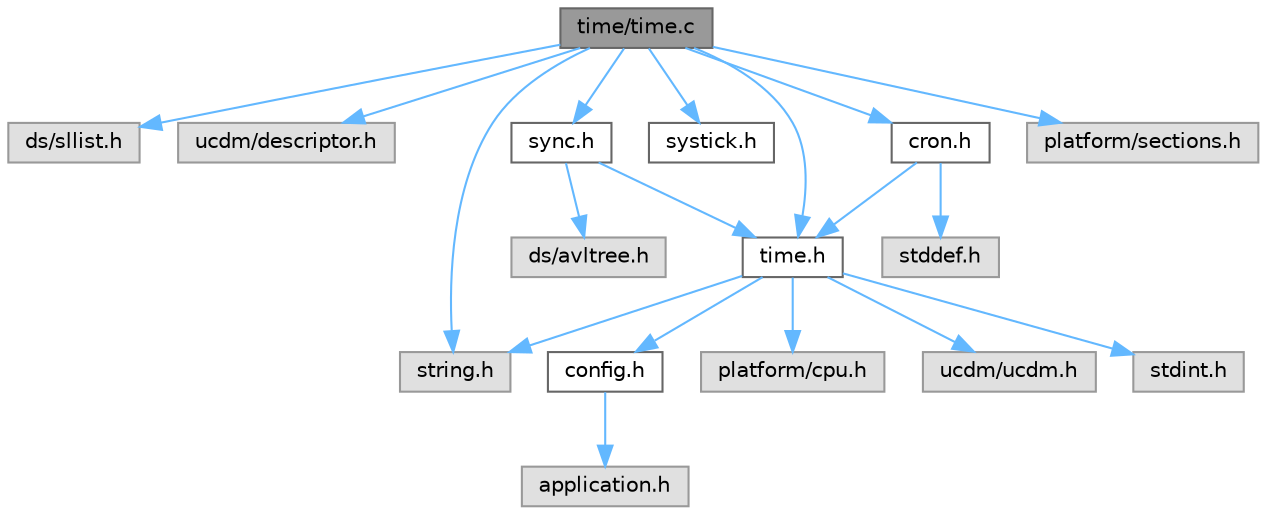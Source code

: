 digraph "time/time.c"
{
 // INTERACTIVE_SVG=YES
 // LATEX_PDF_SIZE
  bgcolor="transparent";
  edge [fontname=Helvetica,fontsize=10,labelfontname=Helvetica,labelfontsize=10];
  node [fontname=Helvetica,fontsize=10,shape=box,height=0.2,width=0.4];
  Node1 [id="Node000001",label="time/time.c",height=0.2,width=0.4,color="gray40", fillcolor="grey60", style="filled", fontcolor="black",tooltip="Time related function implementations."];
  Node1 -> Node2 [id="edge1_Node000001_Node000002",color="steelblue1",style="solid",tooltip=" "];
  Node2 [id="Node000002",label="ds/sllist.h",height=0.2,width=0.4,color="grey60", fillcolor="#E0E0E0", style="filled",tooltip=" "];
  Node1 -> Node3 [id="edge2_Node000001_Node000003",color="steelblue1",style="solid",tooltip=" "];
  Node3 [id="Node000003",label="ucdm/descriptor.h",height=0.2,width=0.4,color="grey60", fillcolor="#E0E0E0", style="filled",tooltip=" "];
  Node1 -> Node4 [id="edge3_Node000001_Node000004",color="steelblue1",style="solid",tooltip=" "];
  Node4 [id="Node000004",label="string.h",height=0.2,width=0.4,color="grey60", fillcolor="#E0E0E0", style="filled",tooltip=" "];
  Node1 -> Node5 [id="edge4_Node000001_Node000005",color="steelblue1",style="solid",tooltip=" "];
  Node5 [id="Node000005",label="time.h",height=0.2,width=0.4,color="grey40", fillcolor="white", style="filled",URL="$time_8h.html",tooltip="Time related functions for embebedded systems."];
  Node5 -> Node6 [id="edge5_Node000005_Node000006",color="steelblue1",style="solid",tooltip=" "];
  Node6 [id="Node000006",label="stdint.h",height=0.2,width=0.4,color="grey60", fillcolor="#E0E0E0", style="filled",tooltip=" "];
  Node5 -> Node4 [id="edge6_Node000005_Node000004",color="steelblue1",style="solid",tooltip=" "];
  Node5 -> Node7 [id="edge7_Node000005_Node000007",color="steelblue1",style="solid",tooltip=" "];
  Node7 [id="Node000007",label="config.h",height=0.2,width=0.4,color="grey40", fillcolor="white", style="filled",URL="$config_8h.html",tooltip=" "];
  Node7 -> Node8 [id="edge8_Node000007_Node000008",color="steelblue1",style="solid",tooltip=" "];
  Node8 [id="Node000008",label="application.h",height=0.2,width=0.4,color="grey60", fillcolor="#E0E0E0", style="filled",tooltip=" "];
  Node5 -> Node9 [id="edge9_Node000005_Node000009",color="steelblue1",style="solid",tooltip=" "];
  Node9 [id="Node000009",label="platform/cpu.h",height=0.2,width=0.4,color="grey60", fillcolor="#E0E0E0", style="filled",tooltip=" "];
  Node5 -> Node10 [id="edge10_Node000005_Node000010",color="steelblue1",style="solid",tooltip=" "];
  Node10 [id="Node000010",label="ucdm/ucdm.h",height=0.2,width=0.4,color="grey60", fillcolor="#E0E0E0", style="filled",tooltip=" "];
  Node1 -> Node11 [id="edge11_Node000001_Node000011",color="steelblue1",style="solid",tooltip=" "];
  Node11 [id="Node000011",label="systick.h",height=0.2,width=0.4,color="grey40", fillcolor="white", style="filled",URL="$systick_8h.html",tooltip=" "];
  Node1 -> Node12 [id="edge12_Node000001_Node000012",color="steelblue1",style="solid",tooltip=" "];
  Node12 [id="Node000012",label="sync.h",height=0.2,width=0.4,color="grey40", fillcolor="white", style="filled",URL="$sync_8h.html",tooltip="Time synchonization functions for embebedded systems."];
  Node12 -> Node13 [id="edge13_Node000012_Node000013",color="steelblue1",style="solid",tooltip=" "];
  Node13 [id="Node000013",label="ds/avltree.h",height=0.2,width=0.4,color="grey60", fillcolor="#E0E0E0", style="filled",tooltip=" "];
  Node12 -> Node5 [id="edge14_Node000012_Node000005",color="steelblue1",style="solid",tooltip=" "];
  Node1 -> Node14 [id="edge15_Node000001_Node000014",color="steelblue1",style="solid",tooltip=" "];
  Node14 [id="Node000014",label="cron.h",height=0.2,width=0.4,color="grey40", fillcolor="white", style="filled",URL="$cron_8h.html",tooltip="Cron-like scheduling framework for embebedded systems."];
  Node14 -> Node15 [id="edge16_Node000014_Node000015",color="steelblue1",style="solid",tooltip=" "];
  Node15 [id="Node000015",label="stddef.h",height=0.2,width=0.4,color="grey60", fillcolor="#E0E0E0", style="filled",tooltip=" "];
  Node14 -> Node5 [id="edge17_Node000014_Node000005",color="steelblue1",style="solid",tooltip=" "];
  Node1 -> Node16 [id="edge18_Node000001_Node000016",color="steelblue1",style="solid",tooltip=" "];
  Node16 [id="Node000016",label="platform/sections.h",height=0.2,width=0.4,color="grey60", fillcolor="#E0E0E0", style="filled",tooltip=" "];
}

